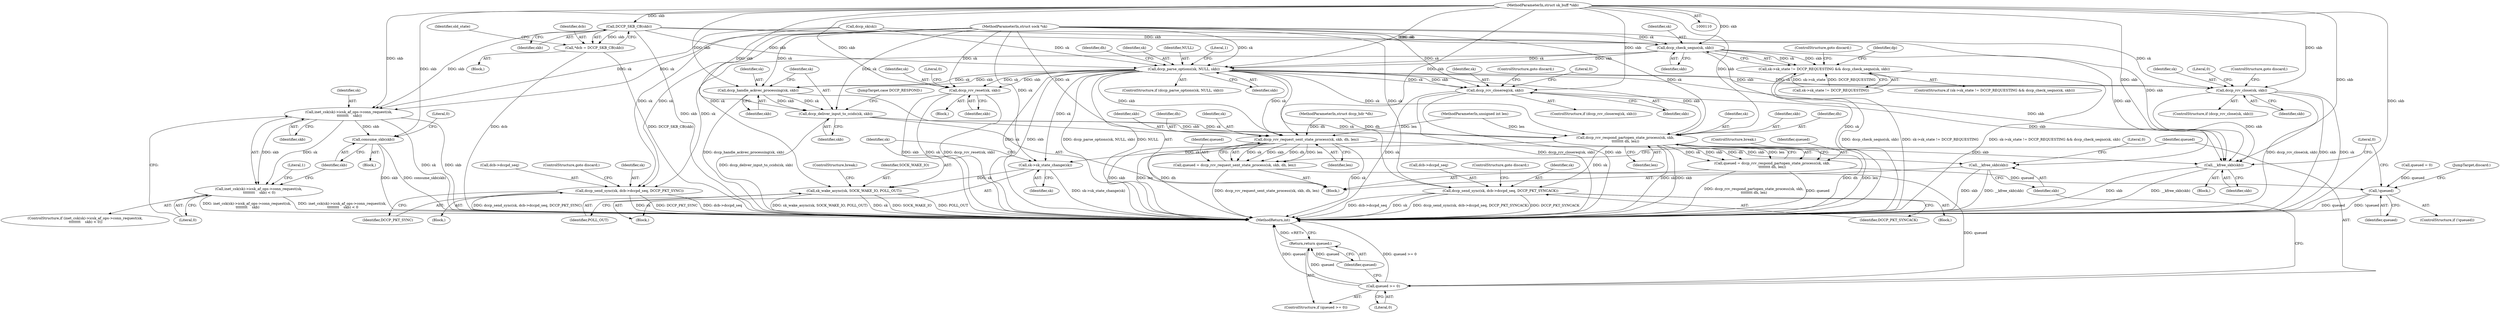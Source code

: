 digraph "0_linux_5edabca9d4cff7f1f2b68f0bac55ef99d9798ba4@pointer" {
"1000112" [label="(MethodParameterIn,struct sk_buff *skb)"];
"1000124" [label="(Call,DCCP_SKB_CB(skb))"];
"1000122" [label="(Call,*dcb = DCCP_SKB_CB(skb))"];
"1000152" [label="(Call,inet_csk(sk)->icsk_af_ops->conn_request(sk,\n \t\t\t\t\t\t\t\t    skb))"];
"1000151" [label="(Call,inet_csk(sk)->icsk_af_ops->conn_request(sk,\n \t\t\t\t\t\t\t\t    skb) < 0)"];
"1000158" [label="(Call,consume_skb(skb))"];
"1000198" [label="(Call,dccp_check_seqno(sk, skb))"];
"1000192" [label="(Call,sk->sk_state != DCCP_REQUESTING && dccp_check_seqno(sk, skb))"];
"1000239" [label="(Call,dccp_send_sync(sk, dcb->dccpd_seq, DCCP_PKT_SYNC))"];
"1000247" [label="(Call,dccp_parse_options(sk, NULL, skb))"];
"1000260" [label="(Call,dccp_rcv_reset(sk, skb))"];
"1000274" [label="(Call,dccp_rcv_closereq(sk, skb))"];
"1000379" [label="(Call,__kfree_skb(skb))"];
"1000289" [label="(Call,dccp_rcv_close(sk, skb))"];
"1000303" [label="(Call,dccp_rcv_request_sent_state_process(sk, skb, dh, len))"];
"1000301" [label="(Call,queued = dccp_rcv_request_sent_state_process(sk, skb, dh, len))"];
"1000309" [label="(Call,queued >= 0)"];
"1000312" [label="(Return,return queued;)"];
"1000314" [label="(Call,__kfree_skb(skb))"];
"1000319" [label="(Call,dccp_handle_ackvec_processing(sk, skb))"];
"1000322" [label="(Call,dccp_deliver_input_to_ccids(sk, skb))"];
"1000328" [label="(Call,dccp_rcv_respond_partopen_state_process(sk, skb,\n\t\t\t\t\t\t\t\t dh, len))"];
"1000326" [label="(Call,queued = dccp_rcv_respond_partopen_state_process(sk, skb,\n\t\t\t\t\t\t\t\t dh, len))"];
"1000375" [label="(Call,!queued)"];
"1000351" [label="(Call,sk->sk_state_change(sk))"];
"1000353" [label="(Call,sk_wake_async(sk, SOCK_WAKE_IO, POLL_OUT))"];
"1000367" [label="(Call,dccp_send_sync(sk, dcb->dccpd_seq, DCCP_PKT_SYNCACK))"];
"1000288" [label="(ControlStructure,if (dccp_rcv_close(sk, skb)))"];
"1000200" [label="(Identifier,skb)"];
"1000322" [label="(Call,dccp_deliver_input_to_ccids(sk, skb))"];
"1000327" [label="(Identifier,queued)"];
"1000241" [label="(Call,dcb->dccpd_seq)"];
"1000161" [label="(Literal,0)"];
"1000191" [label="(ControlStructure,if (sk->sk_state != DCCP_REQUESTING && dccp_check_seqno(sk, skb)))"];
"1000383" [label="(MethodReturn,int)"];
"1000319" [label="(Call,dccp_handle_ackvec_processing(sk, skb))"];
"1000262" [label="(Identifier,skb)"];
"1000331" [label="(Identifier,dh)"];
"1000290" [label="(Identifier,sk)"];
"1000367" [label="(Call,dccp_send_sync(sk, dcb->dccpd_seq, DCCP_PKT_SYNCACK))"];
"1000307" [label="(Identifier,len)"];
"1000326" [label="(Call,queued = dccp_rcv_respond_partopen_state_process(sk, skb,\n\t\t\t\t\t\t\t\t dh, len))"];
"1000247" [label="(Call,dccp_parse_options(sk, NULL, skb))"];
"1000157" [label="(Literal,1)"];
"1000325" [label="(JumpTarget,case DCCP_RESPOND:)"];
"1000379" [label="(Call,__kfree_skb(skb))"];
"1000324" [label="(Identifier,skb)"];
"1000376" [label="(Identifier,queued)"];
"1000352" [label="(Identifier,sk)"];
"1000114" [label="(MethodParameterIn,unsigned int len)"];
"1000302" [label="(Identifier,queued)"];
"1000274" [label="(Call,dccp_rcv_closereq(sk, skb))"];
"1000309" [label="(Call,queued >= 0)"];
"1000299" [label="(Block,)"];
"1000279" [label="(ControlStructure,goto discard;)"];
"1000368" [label="(Identifier,sk)"];
"1000113" [label="(MethodParameterIn,struct dccp_hdr *dh)"];
"1000245" [label="(ControlStructure,goto discard;)"];
"1000377" [label="(Block,)"];
"1000119" [label="(Call,dccp_sk(sk))"];
"1000133" [label="(Call,queued = 0)"];
"1000154" [label="(Identifier,skb)"];
"1000246" [label="(ControlStructure,if (dccp_parse_options(sk, NULL, skb)))"];
"1000249" [label="(Identifier,NULL)"];
"1000201" [label="(ControlStructure,goto discard;)"];
"1000291" [label="(Identifier,skb)"];
"1000123" [label="(Identifier,dcb)"];
"1000375" [label="(Call,!queued)"];
"1000369" [label="(Call,dcb->dccpd_seq)"];
"1000192" [label="(Call,sk->sk_state != DCCP_REQUESTING && dccp_check_seqno(sk, skb))"];
"1000244" [label="(Identifier,DCCP_PKT_SYNC)"];
"1000373" [label="(ControlStructure,goto discard;)"];
"1000356" [label="(Identifier,POLL_OUT)"];
"1000128" [label="(Identifier,old_state)"];
"1000308" [label="(ControlStructure,if (queued >= 0))"];
"1000276" [label="(Identifier,skb)"];
"1000261" [label="(Identifier,sk)"];
"1000122" [label="(Call,*dcb = DCCP_SKB_CB(skb))"];
"1000320" [label="(Identifier,sk)"];
"1000301" [label="(Call,queued = dccp_rcv_request_sent_state_process(sk, skb, dh, len))"];
"1000149" [label="(Block,)"];
"1000112" [label="(MethodParameterIn,struct sk_buff *skb)"];
"1000372" [label="(Identifier,DCCP_PKT_SYNCACK)"];
"1000304" [label="(Identifier,sk)"];
"1000382" [label="(Literal,0)"];
"1000380" [label="(Identifier,skb)"];
"1000264" [label="(Literal,0)"];
"1000329" [label="(Identifier,sk)"];
"1000278" [label="(Literal,0)"];
"1000259" [label="(Block,)"];
"1000332" [label="(Identifier,len)"];
"1000153" [label="(Identifier,sk)"];
"1000159" [label="(Identifier,skb)"];
"1000354" [label="(Identifier,sk)"];
"1000198" [label="(Call,dccp_check_seqno(sk, skb))"];
"1000311" [label="(Literal,0)"];
"1000239" [label="(Call,dccp_send_sync(sk, dcb->dccpd_seq, DCCP_PKT_SYNC))"];
"1000151" [label="(Call,inet_csk(sk)->icsk_af_ops->conn_request(sk,\n \t\t\t\t\t\t\t\t    skb) < 0)"];
"1000111" [label="(MethodParameterIn,struct sock *sk)"];
"1000305" [label="(Identifier,skb)"];
"1000378" [label="(JumpTarget,discard:)"];
"1000207" [label="(Identifier,dp)"];
"1000260" [label="(Call,dccp_rcv_reset(sk, skb))"];
"1000250" [label="(Identifier,skb)"];
"1000125" [label="(Identifier,skb)"];
"1000273" [label="(ControlStructure,if (dccp_rcv_closereq(sk, skb)))"];
"1000199" [label="(Identifier,sk)"];
"1000351" [label="(Call,sk->sk_state_change(sk))"];
"1000357" [label="(ControlStructure,break;)"];
"1000115" [label="(Block,)"];
"1000252" [label="(Literal,1)"];
"1000323" [label="(Identifier,sk)"];
"1000374" [label="(ControlStructure,if (!queued))"];
"1000303" [label="(Call,dccp_rcv_request_sent_state_process(sk, skb, dh, len))"];
"1000150" [label="(ControlStructure,if (inet_csk(sk)->icsk_af_ops->conn_request(sk,\n \t\t\t\t\t\t\t\t    skb) < 0))"];
"1000312" [label="(Return,return queued;)"];
"1000317" [label="(Literal,0)"];
"1000124" [label="(Call,DCCP_SKB_CB(skb))"];
"1000256" [label="(Identifier,dh)"];
"1000158" [label="(Call,consume_skb(skb))"];
"1000330" [label="(Identifier,skb)"];
"1000155" [label="(Literal,0)"];
"1000240" [label="(Identifier,sk)"];
"1000306" [label="(Identifier,dh)"];
"1000313" [label="(Identifier,queued)"];
"1000289" [label="(Call,dccp_rcv_close(sk, skb))"];
"1000353" [label="(Call,sk_wake_async(sk, SOCK_WAKE_IO, POLL_OUT))"];
"1000355" [label="(Identifier,SOCK_WAKE_IO)"];
"1000315" [label="(Identifier,skb)"];
"1000333" [label="(ControlStructure,break;)"];
"1000238" [label="(Block,)"];
"1000349" [label="(Block,)"];
"1000193" [label="(Call,sk->sk_state != DCCP_REQUESTING)"];
"1000248" [label="(Identifier,sk)"];
"1000293" [label="(Literal,0)"];
"1000294" [label="(ControlStructure,goto discard;)"];
"1000275" [label="(Identifier,sk)"];
"1000314" [label="(Call,__kfree_skb(skb))"];
"1000328" [label="(Call,dccp_rcv_respond_partopen_state_process(sk, skb,\n\t\t\t\t\t\t\t\t dh, len))"];
"1000310" [label="(Identifier,queued)"];
"1000321" [label="(Identifier,skb)"];
"1000366" [label="(Block,)"];
"1000152" [label="(Call,inet_csk(sk)->icsk_af_ops->conn_request(sk,\n \t\t\t\t\t\t\t\t    skb))"];
"1000112" -> "1000110"  [label="AST: "];
"1000112" -> "1000383"  [label="DDG: skb"];
"1000112" -> "1000124"  [label="DDG: skb"];
"1000112" -> "1000152"  [label="DDG: skb"];
"1000112" -> "1000158"  [label="DDG: skb"];
"1000112" -> "1000198"  [label="DDG: skb"];
"1000112" -> "1000247"  [label="DDG: skb"];
"1000112" -> "1000260"  [label="DDG: skb"];
"1000112" -> "1000274"  [label="DDG: skb"];
"1000112" -> "1000289"  [label="DDG: skb"];
"1000112" -> "1000303"  [label="DDG: skb"];
"1000112" -> "1000314"  [label="DDG: skb"];
"1000112" -> "1000319"  [label="DDG: skb"];
"1000112" -> "1000322"  [label="DDG: skb"];
"1000112" -> "1000328"  [label="DDG: skb"];
"1000112" -> "1000379"  [label="DDG: skb"];
"1000124" -> "1000122"  [label="AST: "];
"1000124" -> "1000125"  [label="CFG: "];
"1000125" -> "1000124"  [label="AST: "];
"1000122" -> "1000124"  [label="CFG: "];
"1000124" -> "1000383"  [label="DDG: skb"];
"1000124" -> "1000122"  [label="DDG: skb"];
"1000124" -> "1000152"  [label="DDG: skb"];
"1000124" -> "1000198"  [label="DDG: skb"];
"1000124" -> "1000247"  [label="DDG: skb"];
"1000124" -> "1000379"  [label="DDG: skb"];
"1000122" -> "1000115"  [label="AST: "];
"1000123" -> "1000122"  [label="AST: "];
"1000128" -> "1000122"  [label="CFG: "];
"1000122" -> "1000383"  [label="DDG: dcb"];
"1000122" -> "1000383"  [label="DDG: DCCP_SKB_CB(skb)"];
"1000152" -> "1000151"  [label="AST: "];
"1000152" -> "1000154"  [label="CFG: "];
"1000153" -> "1000152"  [label="AST: "];
"1000154" -> "1000152"  [label="AST: "];
"1000155" -> "1000152"  [label="CFG: "];
"1000152" -> "1000383"  [label="DDG: sk"];
"1000152" -> "1000383"  [label="DDG: skb"];
"1000152" -> "1000151"  [label="DDG: sk"];
"1000152" -> "1000151"  [label="DDG: skb"];
"1000119" -> "1000152"  [label="DDG: sk"];
"1000111" -> "1000152"  [label="DDG: sk"];
"1000152" -> "1000158"  [label="DDG: skb"];
"1000151" -> "1000150"  [label="AST: "];
"1000151" -> "1000155"  [label="CFG: "];
"1000155" -> "1000151"  [label="AST: "];
"1000157" -> "1000151"  [label="CFG: "];
"1000159" -> "1000151"  [label="CFG: "];
"1000151" -> "1000383"  [label="DDG: inet_csk(sk)->icsk_af_ops->conn_request(sk,\n \t\t\t\t\t\t\t\t    skb) < 0"];
"1000151" -> "1000383"  [label="DDG: inet_csk(sk)->icsk_af_ops->conn_request(sk,\n \t\t\t\t\t\t\t\t    skb)"];
"1000158" -> "1000149"  [label="AST: "];
"1000158" -> "1000159"  [label="CFG: "];
"1000159" -> "1000158"  [label="AST: "];
"1000161" -> "1000158"  [label="CFG: "];
"1000158" -> "1000383"  [label="DDG: skb"];
"1000158" -> "1000383"  [label="DDG: consume_skb(skb)"];
"1000198" -> "1000192"  [label="AST: "];
"1000198" -> "1000200"  [label="CFG: "];
"1000199" -> "1000198"  [label="AST: "];
"1000200" -> "1000198"  [label="AST: "];
"1000192" -> "1000198"  [label="CFG: "];
"1000198" -> "1000383"  [label="DDG: sk"];
"1000198" -> "1000192"  [label="DDG: sk"];
"1000198" -> "1000192"  [label="DDG: skb"];
"1000119" -> "1000198"  [label="DDG: sk"];
"1000111" -> "1000198"  [label="DDG: sk"];
"1000198" -> "1000239"  [label="DDG: sk"];
"1000198" -> "1000247"  [label="DDG: sk"];
"1000198" -> "1000247"  [label="DDG: skb"];
"1000198" -> "1000379"  [label="DDG: skb"];
"1000192" -> "1000191"  [label="AST: "];
"1000192" -> "1000193"  [label="CFG: "];
"1000193" -> "1000192"  [label="AST: "];
"1000201" -> "1000192"  [label="CFG: "];
"1000207" -> "1000192"  [label="CFG: "];
"1000192" -> "1000383"  [label="DDG: sk->sk_state != DCCP_REQUESTING"];
"1000192" -> "1000383"  [label="DDG: sk->sk_state != DCCP_REQUESTING && dccp_check_seqno(sk, skb)"];
"1000192" -> "1000383"  [label="DDG: dccp_check_seqno(sk, skb)"];
"1000193" -> "1000192"  [label="DDG: sk->sk_state"];
"1000193" -> "1000192"  [label="DDG: DCCP_REQUESTING"];
"1000239" -> "1000238"  [label="AST: "];
"1000239" -> "1000244"  [label="CFG: "];
"1000240" -> "1000239"  [label="AST: "];
"1000241" -> "1000239"  [label="AST: "];
"1000244" -> "1000239"  [label="AST: "];
"1000245" -> "1000239"  [label="CFG: "];
"1000239" -> "1000383"  [label="DDG: dccp_send_sync(sk, dcb->dccpd_seq, DCCP_PKT_SYNC)"];
"1000239" -> "1000383"  [label="DDG: sk"];
"1000239" -> "1000383"  [label="DDG: DCCP_PKT_SYNC"];
"1000239" -> "1000383"  [label="DDG: dcb->dccpd_seq"];
"1000119" -> "1000239"  [label="DDG: sk"];
"1000111" -> "1000239"  [label="DDG: sk"];
"1000247" -> "1000246"  [label="AST: "];
"1000247" -> "1000250"  [label="CFG: "];
"1000248" -> "1000247"  [label="AST: "];
"1000249" -> "1000247"  [label="AST: "];
"1000250" -> "1000247"  [label="AST: "];
"1000252" -> "1000247"  [label="CFG: "];
"1000256" -> "1000247"  [label="CFG: "];
"1000247" -> "1000383"  [label="DDG: sk"];
"1000247" -> "1000383"  [label="DDG: skb"];
"1000247" -> "1000383"  [label="DDG: dccp_parse_options(sk, NULL, skb)"];
"1000247" -> "1000383"  [label="DDG: NULL"];
"1000119" -> "1000247"  [label="DDG: sk"];
"1000111" -> "1000247"  [label="DDG: sk"];
"1000247" -> "1000260"  [label="DDG: sk"];
"1000247" -> "1000260"  [label="DDG: skb"];
"1000247" -> "1000274"  [label="DDG: sk"];
"1000247" -> "1000274"  [label="DDG: skb"];
"1000247" -> "1000289"  [label="DDG: sk"];
"1000247" -> "1000289"  [label="DDG: skb"];
"1000247" -> "1000303"  [label="DDG: sk"];
"1000247" -> "1000303"  [label="DDG: skb"];
"1000247" -> "1000319"  [label="DDG: sk"];
"1000247" -> "1000319"  [label="DDG: skb"];
"1000247" -> "1000328"  [label="DDG: sk"];
"1000247" -> "1000328"  [label="DDG: skb"];
"1000247" -> "1000351"  [label="DDG: sk"];
"1000247" -> "1000367"  [label="DDG: sk"];
"1000247" -> "1000379"  [label="DDG: skb"];
"1000260" -> "1000259"  [label="AST: "];
"1000260" -> "1000262"  [label="CFG: "];
"1000261" -> "1000260"  [label="AST: "];
"1000262" -> "1000260"  [label="AST: "];
"1000264" -> "1000260"  [label="CFG: "];
"1000260" -> "1000383"  [label="DDG: dccp_rcv_reset(sk, skb)"];
"1000260" -> "1000383"  [label="DDG: skb"];
"1000260" -> "1000383"  [label="DDG: sk"];
"1000111" -> "1000260"  [label="DDG: sk"];
"1000274" -> "1000273"  [label="AST: "];
"1000274" -> "1000276"  [label="CFG: "];
"1000275" -> "1000274"  [label="AST: "];
"1000276" -> "1000274"  [label="AST: "];
"1000278" -> "1000274"  [label="CFG: "];
"1000279" -> "1000274"  [label="CFG: "];
"1000274" -> "1000383"  [label="DDG: sk"];
"1000274" -> "1000383"  [label="DDG: dccp_rcv_closereq(sk, skb)"];
"1000274" -> "1000383"  [label="DDG: skb"];
"1000111" -> "1000274"  [label="DDG: sk"];
"1000274" -> "1000379"  [label="DDG: skb"];
"1000379" -> "1000377"  [label="AST: "];
"1000379" -> "1000380"  [label="CFG: "];
"1000380" -> "1000379"  [label="AST: "];
"1000382" -> "1000379"  [label="CFG: "];
"1000379" -> "1000383"  [label="DDG: skb"];
"1000379" -> "1000383"  [label="DDG: __kfree_skb(skb)"];
"1000289" -> "1000379"  [label="DDG: skb"];
"1000328" -> "1000379"  [label="DDG: skb"];
"1000289" -> "1000288"  [label="AST: "];
"1000289" -> "1000291"  [label="CFG: "];
"1000290" -> "1000289"  [label="AST: "];
"1000291" -> "1000289"  [label="AST: "];
"1000293" -> "1000289"  [label="CFG: "];
"1000294" -> "1000289"  [label="CFG: "];
"1000289" -> "1000383"  [label="DDG: skb"];
"1000289" -> "1000383"  [label="DDG: sk"];
"1000289" -> "1000383"  [label="DDG: dccp_rcv_close(sk, skb)"];
"1000111" -> "1000289"  [label="DDG: sk"];
"1000303" -> "1000301"  [label="AST: "];
"1000303" -> "1000307"  [label="CFG: "];
"1000304" -> "1000303"  [label="AST: "];
"1000305" -> "1000303"  [label="AST: "];
"1000306" -> "1000303"  [label="AST: "];
"1000307" -> "1000303"  [label="AST: "];
"1000301" -> "1000303"  [label="CFG: "];
"1000303" -> "1000383"  [label="DDG: sk"];
"1000303" -> "1000383"  [label="DDG: skb"];
"1000303" -> "1000383"  [label="DDG: len"];
"1000303" -> "1000383"  [label="DDG: dh"];
"1000303" -> "1000301"  [label="DDG: sk"];
"1000303" -> "1000301"  [label="DDG: skb"];
"1000303" -> "1000301"  [label="DDG: dh"];
"1000303" -> "1000301"  [label="DDG: len"];
"1000111" -> "1000303"  [label="DDG: sk"];
"1000113" -> "1000303"  [label="DDG: dh"];
"1000114" -> "1000303"  [label="DDG: len"];
"1000303" -> "1000314"  [label="DDG: skb"];
"1000301" -> "1000299"  [label="AST: "];
"1000302" -> "1000301"  [label="AST: "];
"1000310" -> "1000301"  [label="CFG: "];
"1000301" -> "1000383"  [label="DDG: dccp_rcv_request_sent_state_process(sk, skb, dh, len)"];
"1000301" -> "1000309"  [label="DDG: queued"];
"1000309" -> "1000308"  [label="AST: "];
"1000309" -> "1000311"  [label="CFG: "];
"1000310" -> "1000309"  [label="AST: "];
"1000311" -> "1000309"  [label="AST: "];
"1000313" -> "1000309"  [label="CFG: "];
"1000315" -> "1000309"  [label="CFG: "];
"1000309" -> "1000383"  [label="DDG: queued"];
"1000309" -> "1000383"  [label="DDG: queued >= 0"];
"1000309" -> "1000312"  [label="DDG: queued"];
"1000312" -> "1000308"  [label="AST: "];
"1000312" -> "1000313"  [label="CFG: "];
"1000313" -> "1000312"  [label="AST: "];
"1000383" -> "1000312"  [label="CFG: "];
"1000312" -> "1000383"  [label="DDG: <RET>"];
"1000313" -> "1000312"  [label="DDG: queued"];
"1000314" -> "1000299"  [label="AST: "];
"1000314" -> "1000315"  [label="CFG: "];
"1000315" -> "1000314"  [label="AST: "];
"1000317" -> "1000314"  [label="CFG: "];
"1000314" -> "1000383"  [label="DDG: skb"];
"1000314" -> "1000383"  [label="DDG: __kfree_skb(skb)"];
"1000319" -> "1000299"  [label="AST: "];
"1000319" -> "1000321"  [label="CFG: "];
"1000320" -> "1000319"  [label="AST: "];
"1000321" -> "1000319"  [label="AST: "];
"1000323" -> "1000319"  [label="CFG: "];
"1000319" -> "1000383"  [label="DDG: dccp_handle_ackvec_processing(sk, skb)"];
"1000111" -> "1000319"  [label="DDG: sk"];
"1000319" -> "1000322"  [label="DDG: sk"];
"1000319" -> "1000322"  [label="DDG: skb"];
"1000322" -> "1000299"  [label="AST: "];
"1000322" -> "1000324"  [label="CFG: "];
"1000323" -> "1000322"  [label="AST: "];
"1000324" -> "1000322"  [label="AST: "];
"1000325" -> "1000322"  [label="CFG: "];
"1000322" -> "1000383"  [label="DDG: dccp_deliver_input_to_ccids(sk, skb)"];
"1000111" -> "1000322"  [label="DDG: sk"];
"1000322" -> "1000328"  [label="DDG: sk"];
"1000322" -> "1000328"  [label="DDG: skb"];
"1000328" -> "1000326"  [label="AST: "];
"1000328" -> "1000332"  [label="CFG: "];
"1000329" -> "1000328"  [label="AST: "];
"1000330" -> "1000328"  [label="AST: "];
"1000331" -> "1000328"  [label="AST: "];
"1000332" -> "1000328"  [label="AST: "];
"1000326" -> "1000328"  [label="CFG: "];
"1000328" -> "1000383"  [label="DDG: dh"];
"1000328" -> "1000383"  [label="DDG: len"];
"1000328" -> "1000383"  [label="DDG: sk"];
"1000328" -> "1000383"  [label="DDG: skb"];
"1000328" -> "1000326"  [label="DDG: sk"];
"1000328" -> "1000326"  [label="DDG: skb"];
"1000328" -> "1000326"  [label="DDG: dh"];
"1000328" -> "1000326"  [label="DDG: len"];
"1000111" -> "1000328"  [label="DDG: sk"];
"1000113" -> "1000328"  [label="DDG: dh"];
"1000114" -> "1000328"  [label="DDG: len"];
"1000328" -> "1000351"  [label="DDG: sk"];
"1000328" -> "1000367"  [label="DDG: sk"];
"1000326" -> "1000299"  [label="AST: "];
"1000327" -> "1000326"  [label="AST: "];
"1000333" -> "1000326"  [label="CFG: "];
"1000326" -> "1000383"  [label="DDG: dccp_rcv_respond_partopen_state_process(sk, skb,\n\t\t\t\t\t\t\t\t dh, len)"];
"1000326" -> "1000383"  [label="DDG: queued"];
"1000326" -> "1000375"  [label="DDG: queued"];
"1000375" -> "1000374"  [label="AST: "];
"1000375" -> "1000376"  [label="CFG: "];
"1000376" -> "1000375"  [label="AST: "];
"1000378" -> "1000375"  [label="CFG: "];
"1000382" -> "1000375"  [label="CFG: "];
"1000375" -> "1000383"  [label="DDG: queued"];
"1000375" -> "1000383"  [label="DDG: !queued"];
"1000133" -> "1000375"  [label="DDG: queued"];
"1000351" -> "1000349"  [label="AST: "];
"1000351" -> "1000352"  [label="CFG: "];
"1000352" -> "1000351"  [label="AST: "];
"1000354" -> "1000351"  [label="CFG: "];
"1000351" -> "1000383"  [label="DDG: sk->sk_state_change(sk)"];
"1000111" -> "1000351"  [label="DDG: sk"];
"1000351" -> "1000353"  [label="DDG: sk"];
"1000353" -> "1000349"  [label="AST: "];
"1000353" -> "1000356"  [label="CFG: "];
"1000354" -> "1000353"  [label="AST: "];
"1000355" -> "1000353"  [label="AST: "];
"1000356" -> "1000353"  [label="AST: "];
"1000357" -> "1000353"  [label="CFG: "];
"1000353" -> "1000383"  [label="DDG: POLL_OUT"];
"1000353" -> "1000383"  [label="DDG: sk_wake_async(sk, SOCK_WAKE_IO, POLL_OUT)"];
"1000353" -> "1000383"  [label="DDG: sk"];
"1000353" -> "1000383"  [label="DDG: SOCK_WAKE_IO"];
"1000111" -> "1000353"  [label="DDG: sk"];
"1000367" -> "1000366"  [label="AST: "];
"1000367" -> "1000372"  [label="CFG: "];
"1000368" -> "1000367"  [label="AST: "];
"1000369" -> "1000367"  [label="AST: "];
"1000372" -> "1000367"  [label="AST: "];
"1000373" -> "1000367"  [label="CFG: "];
"1000367" -> "1000383"  [label="DDG: dcb->dccpd_seq"];
"1000367" -> "1000383"  [label="DDG: sk"];
"1000367" -> "1000383"  [label="DDG: dccp_send_sync(sk, dcb->dccpd_seq, DCCP_PKT_SYNCACK)"];
"1000367" -> "1000383"  [label="DDG: DCCP_PKT_SYNCACK"];
"1000111" -> "1000367"  [label="DDG: sk"];
}

